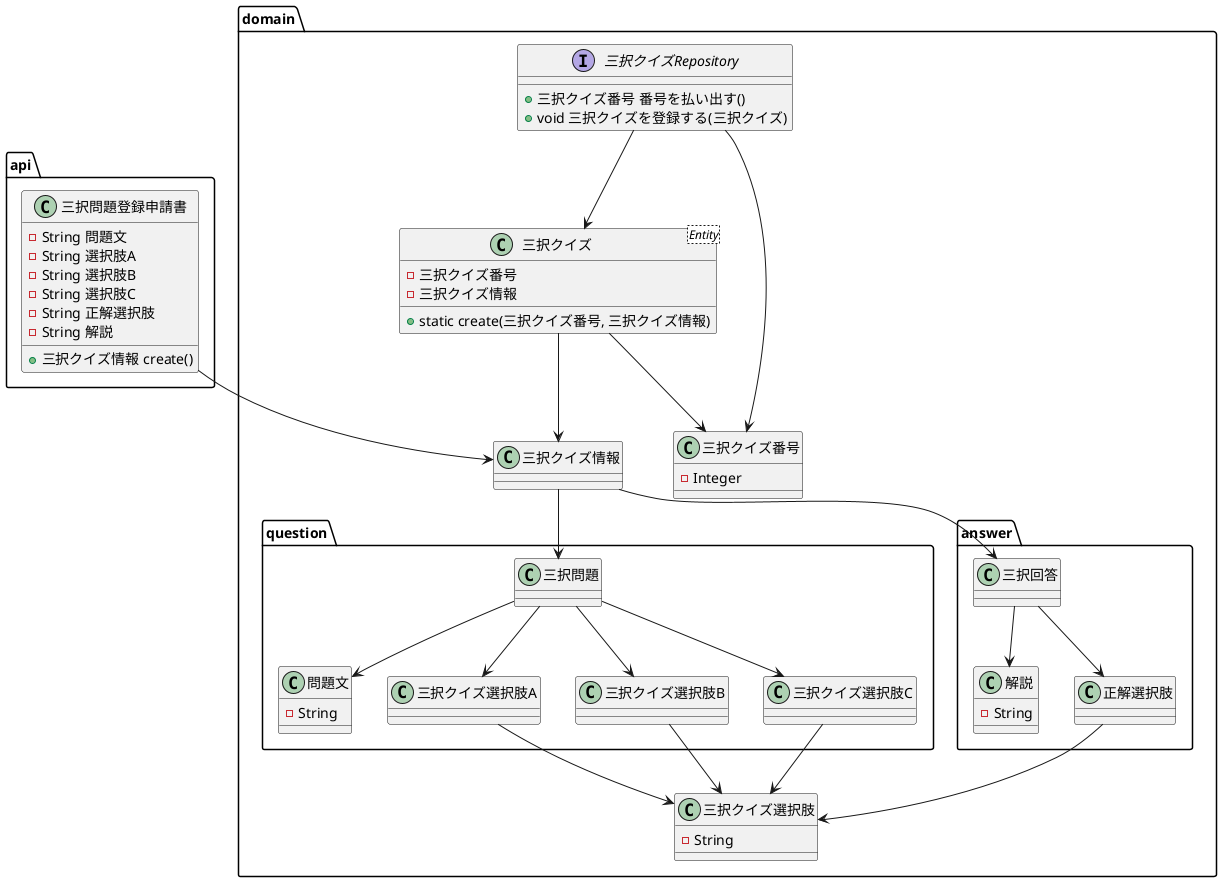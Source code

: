 @startuml

package api {
  class 三択問題登録申請書 {
      - String 問題文
      - String 選択肢A
      - String 選択肢B
      - String 選択肢C
      - String 正解選択肢
      - String 解説
    + 三択クイズ情報 create()
  }
}
package domain {
  class 三択クイズ情報 {
  }

  class "三択クイズ<Entity>" as 三択クイズ {
    - 三択クイズ番号
    - 三択クイズ情報
    + static create(三択クイズ番号, 三択クイズ情報)
  }

  interface 三択クイズRepository {
    + 三択クイズ番号 番号を払い出す()
    + void 三択クイズを登録する(三択クイズ)
  }

  class 三択クイズ番号 {
    - Integer
  }
    package question {
        class 問題文 {
            - String
        }
        三択問題 --> 問題文
        三択問題 --> 三択クイズ選択肢A
        三択問題 --> 三択クイズ選択肢B
        三択問題 --> 三択クイズ選択肢C
    }
    package answer {
        class 解説 {
            - String
        }
        class 正解選択肢 {
        }
        三択回答 --> 正解選択肢
        三択回答 --> 解説
    }
    class 三択クイズ選択肢 {
        - String
    }
    三択クイズRepository --> 三択クイズ
    三択クイズRepository --> 三択クイズ番号
    三択クイズ --> 三択クイズ番号
    三択クイズ --> 三択クイズ情報
    三択クイズ情報 --> 三択問題
    三択クイズ情報 --> 三択回答
    三択クイズ選択肢A --> 三択クイズ選択肢
    三択クイズ選択肢B --> 三択クイズ選択肢
    三択クイズ選択肢C --> 三択クイズ選択肢
    正解選択肢 --> 三択クイズ選択肢

}

三択問題登録申請書 --> 三択クイズ情報


@enduml
